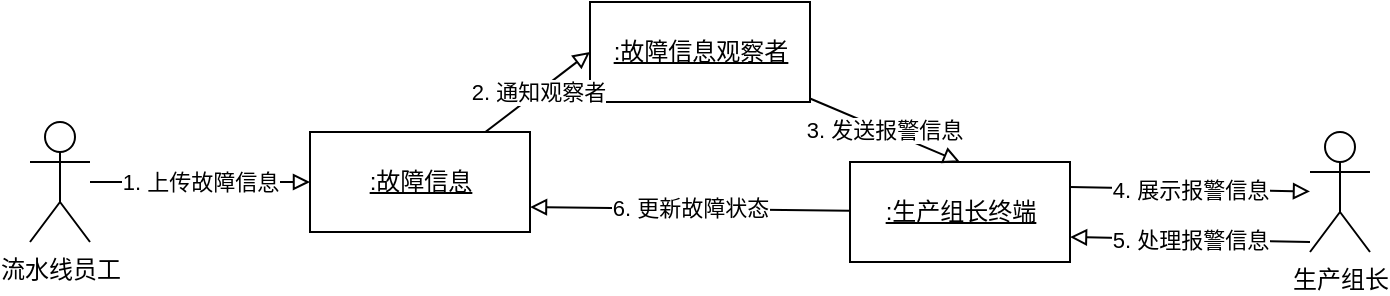 <mxfile version="20.6.2" type="device"><diagram id="SK73gkJF30UHnO0OySl_" name="第 1 页"><mxGraphModel dx="1024" dy="604" grid="1" gridSize="10" guides="1" tooltips="1" connect="1" arrows="1" fold="1" page="1" pageScale="1" pageWidth="827" pageHeight="1169" math="0" shadow="0"><root><mxCell id="0"/><mxCell id="1" parent="0"/><mxCell id="bw459pVaSphikYKBnaR2-9" value="4. 展示报警信息" style="edgeStyle=none;rounded=0;orthogonalLoop=1;jettySize=auto;html=1;endArrow=block;endFill=0;exitX=1;exitY=0.25;exitDx=0;exitDy=0;" edge="1" parent="1" source="bw459pVaSphikYKBnaR2-1" target="bw459pVaSphikYKBnaR2-8"><mxGeometry relative="1" as="geometry"/></mxCell><mxCell id="bw459pVaSphikYKBnaR2-12" value="6. 更新故障状态" style="edgeStyle=none;rounded=0;orthogonalLoop=1;jettySize=auto;html=1;entryX=1;entryY=0.75;entryDx=0;entryDy=0;endArrow=block;endFill=0;" edge="1" parent="1" source="bw459pVaSphikYKBnaR2-1" target="bw459pVaSphikYKBnaR2-3"><mxGeometry relative="1" as="geometry"/></mxCell><mxCell id="bw459pVaSphikYKBnaR2-1" value="&lt;u&gt;:生产组长终端&lt;/u&gt;" style="html=1;" vertex="1" parent="1"><mxGeometry x="480" y="360" width="110" height="50" as="geometry"/></mxCell><mxCell id="bw459pVaSphikYKBnaR2-10" value="3. 发送报警信息" style="edgeStyle=none;rounded=0;orthogonalLoop=1;jettySize=auto;html=1;entryX=0.5;entryY=0;entryDx=0;entryDy=0;endArrow=block;endFill=0;" edge="1" parent="1" source="bw459pVaSphikYKBnaR2-2" target="bw459pVaSphikYKBnaR2-1"><mxGeometry relative="1" as="geometry"/></mxCell><mxCell id="bw459pVaSphikYKBnaR2-2" value="&lt;u&gt;:故障信息观察者&lt;/u&gt;" style="html=1;" vertex="1" parent="1"><mxGeometry x="350" y="280" width="110" height="50" as="geometry"/></mxCell><mxCell id="bw459pVaSphikYKBnaR2-6" value="2. 通知观察者" style="edgeStyle=none;rounded=0;orthogonalLoop=1;jettySize=auto;html=1;entryX=0;entryY=0.5;entryDx=0;entryDy=0;endArrow=block;endFill=0;" edge="1" parent="1" source="bw459pVaSphikYKBnaR2-3" target="bw459pVaSphikYKBnaR2-2"><mxGeometry relative="1" as="geometry"/></mxCell><mxCell id="bw459pVaSphikYKBnaR2-3" value="&lt;u&gt;:故障信息&lt;/u&gt;" style="html=1;" vertex="1" parent="1"><mxGeometry x="210" y="345" width="110" height="50" as="geometry"/></mxCell><mxCell id="bw459pVaSphikYKBnaR2-5" value="1. 上传故障信息" style="rounded=0;orthogonalLoop=1;jettySize=auto;html=1;entryX=0;entryY=0.5;entryDx=0;entryDy=0;endArrow=block;endFill=0;" edge="1" parent="1" source="bw459pVaSphikYKBnaR2-4" target="bw459pVaSphikYKBnaR2-3"><mxGeometry relative="1" as="geometry"/></mxCell><mxCell id="bw459pVaSphikYKBnaR2-4" value="流水线员工" style="shape=umlActor;verticalLabelPosition=bottom;verticalAlign=top;html=1;" vertex="1" parent="1"><mxGeometry x="70" y="340" width="30" height="60" as="geometry"/></mxCell><mxCell id="bw459pVaSphikYKBnaR2-11" value="5. 处理报警信息" style="edgeStyle=none;rounded=0;orthogonalLoop=1;jettySize=auto;html=1;entryX=1;entryY=0.75;entryDx=0;entryDy=0;endArrow=block;endFill=0;" edge="1" parent="1" target="bw459pVaSphikYKBnaR2-1"><mxGeometry relative="1" as="geometry"><mxPoint x="710" y="400" as="sourcePoint"/></mxGeometry></mxCell><mxCell id="bw459pVaSphikYKBnaR2-8" value="生产组长" style="shape=umlActor;verticalLabelPosition=bottom;verticalAlign=top;html=1;" vertex="1" parent="1"><mxGeometry x="710" y="345" width="30" height="60" as="geometry"/></mxCell></root></mxGraphModel></diagram></mxfile>